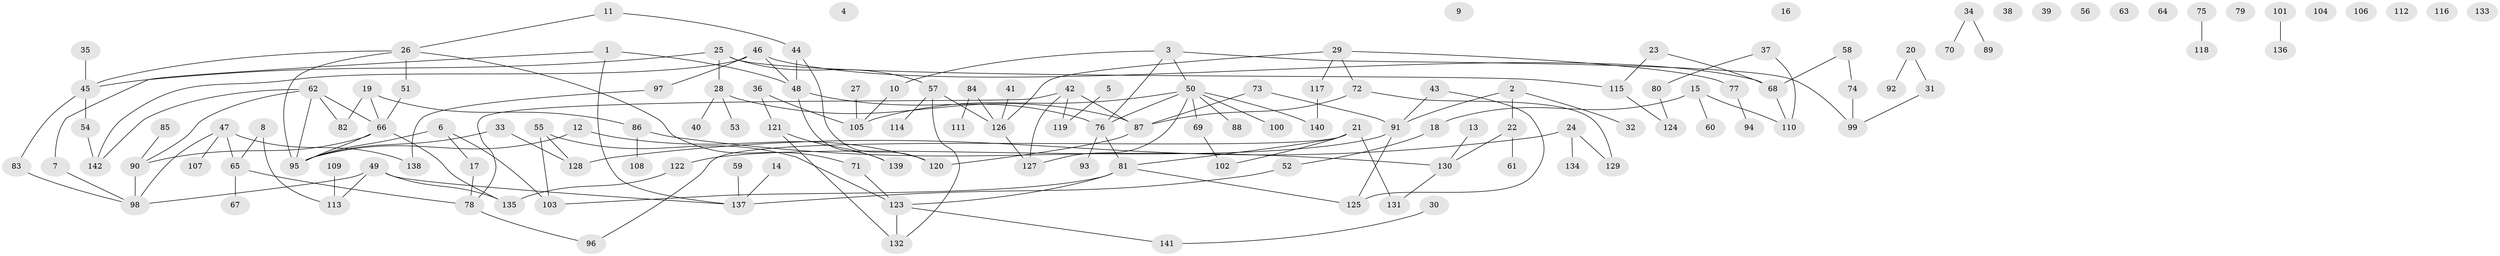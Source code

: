 // Generated by graph-tools (version 1.1) at 2025/49/03/09/25 03:49:07]
// undirected, 142 vertices, 165 edges
graph export_dot {
graph [start="1"]
  node [color=gray90,style=filled];
  1;
  2;
  3;
  4;
  5;
  6;
  7;
  8;
  9;
  10;
  11;
  12;
  13;
  14;
  15;
  16;
  17;
  18;
  19;
  20;
  21;
  22;
  23;
  24;
  25;
  26;
  27;
  28;
  29;
  30;
  31;
  32;
  33;
  34;
  35;
  36;
  37;
  38;
  39;
  40;
  41;
  42;
  43;
  44;
  45;
  46;
  47;
  48;
  49;
  50;
  51;
  52;
  53;
  54;
  55;
  56;
  57;
  58;
  59;
  60;
  61;
  62;
  63;
  64;
  65;
  66;
  67;
  68;
  69;
  70;
  71;
  72;
  73;
  74;
  75;
  76;
  77;
  78;
  79;
  80;
  81;
  82;
  83;
  84;
  85;
  86;
  87;
  88;
  89;
  90;
  91;
  92;
  93;
  94;
  95;
  96;
  97;
  98;
  99;
  100;
  101;
  102;
  103;
  104;
  105;
  106;
  107;
  108;
  109;
  110;
  111;
  112;
  113;
  114;
  115;
  116;
  117;
  118;
  119;
  120;
  121;
  122;
  123;
  124;
  125;
  126;
  127;
  128;
  129;
  130;
  131;
  132;
  133;
  134;
  135;
  136;
  137;
  138;
  139;
  140;
  141;
  142;
  1 -- 7;
  1 -- 48;
  1 -- 137;
  2 -- 22;
  2 -- 32;
  2 -- 91;
  3 -- 10;
  3 -- 50;
  3 -- 76;
  3 -- 99;
  5 -- 119;
  6 -- 17;
  6 -- 95;
  6 -- 103;
  7 -- 98;
  8 -- 65;
  8 -- 113;
  10 -- 105;
  11 -- 26;
  11 -- 44;
  12 -- 95;
  12 -- 120;
  13 -- 130;
  14 -- 137;
  15 -- 18;
  15 -- 60;
  15 -- 110;
  17 -- 78;
  18 -- 52;
  19 -- 66;
  19 -- 82;
  19 -- 86;
  20 -- 31;
  20 -- 92;
  21 -- 81;
  21 -- 96;
  21 -- 102;
  21 -- 131;
  22 -- 61;
  22 -- 130;
  23 -- 68;
  23 -- 115;
  24 -- 128;
  24 -- 129;
  24 -- 134;
  25 -- 28;
  25 -- 45;
  25 -- 57;
  25 -- 115;
  26 -- 45;
  26 -- 51;
  26 -- 71;
  26 -- 95;
  27 -- 105;
  28 -- 40;
  28 -- 53;
  28 -- 87;
  29 -- 72;
  29 -- 77;
  29 -- 117;
  29 -- 126;
  30 -- 141;
  31 -- 99;
  33 -- 95;
  33 -- 128;
  34 -- 70;
  34 -- 89;
  35 -- 45;
  36 -- 105;
  36 -- 121;
  37 -- 80;
  37 -- 110;
  41 -- 126;
  42 -- 78;
  42 -- 87;
  42 -- 119;
  42 -- 127;
  43 -- 91;
  43 -- 125;
  44 -- 48;
  44 -- 120;
  45 -- 54;
  45 -- 83;
  46 -- 48;
  46 -- 68;
  46 -- 97;
  46 -- 142;
  47 -- 65;
  47 -- 98;
  47 -- 107;
  47 -- 138;
  48 -- 76;
  48 -- 139;
  49 -- 98;
  49 -- 113;
  49 -- 135;
  49 -- 137;
  50 -- 69;
  50 -- 76;
  50 -- 88;
  50 -- 100;
  50 -- 105;
  50 -- 127;
  50 -- 140;
  51 -- 66;
  52 -- 137;
  54 -- 142;
  55 -- 103;
  55 -- 123;
  55 -- 128;
  57 -- 114;
  57 -- 126;
  57 -- 132;
  58 -- 68;
  58 -- 74;
  59 -- 137;
  62 -- 66;
  62 -- 82;
  62 -- 90;
  62 -- 95;
  62 -- 142;
  65 -- 67;
  65 -- 78;
  66 -- 90;
  66 -- 95;
  66 -- 135;
  68 -- 110;
  69 -- 102;
  71 -- 123;
  72 -- 87;
  72 -- 129;
  73 -- 87;
  73 -- 91;
  74 -- 99;
  75 -- 118;
  76 -- 81;
  76 -- 93;
  77 -- 94;
  78 -- 96;
  80 -- 124;
  81 -- 103;
  81 -- 123;
  81 -- 125;
  83 -- 98;
  84 -- 111;
  84 -- 126;
  85 -- 90;
  86 -- 108;
  86 -- 130;
  87 -- 120;
  90 -- 98;
  91 -- 122;
  91 -- 125;
  97 -- 138;
  101 -- 136;
  109 -- 113;
  115 -- 124;
  117 -- 140;
  121 -- 132;
  121 -- 139;
  122 -- 135;
  123 -- 132;
  123 -- 141;
  126 -- 127;
  130 -- 131;
}
